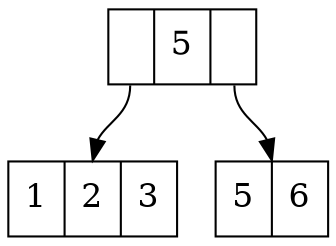 
digraph g {
node [
fontsize = "16"
shape = "record"
];

 x [label="<c>|5|<d>"]; 
 x:c -> c:n; 
 x:d -> d:n; 
 c [label="1|2|3"]; 
 d [label="5|6"]; 

}
